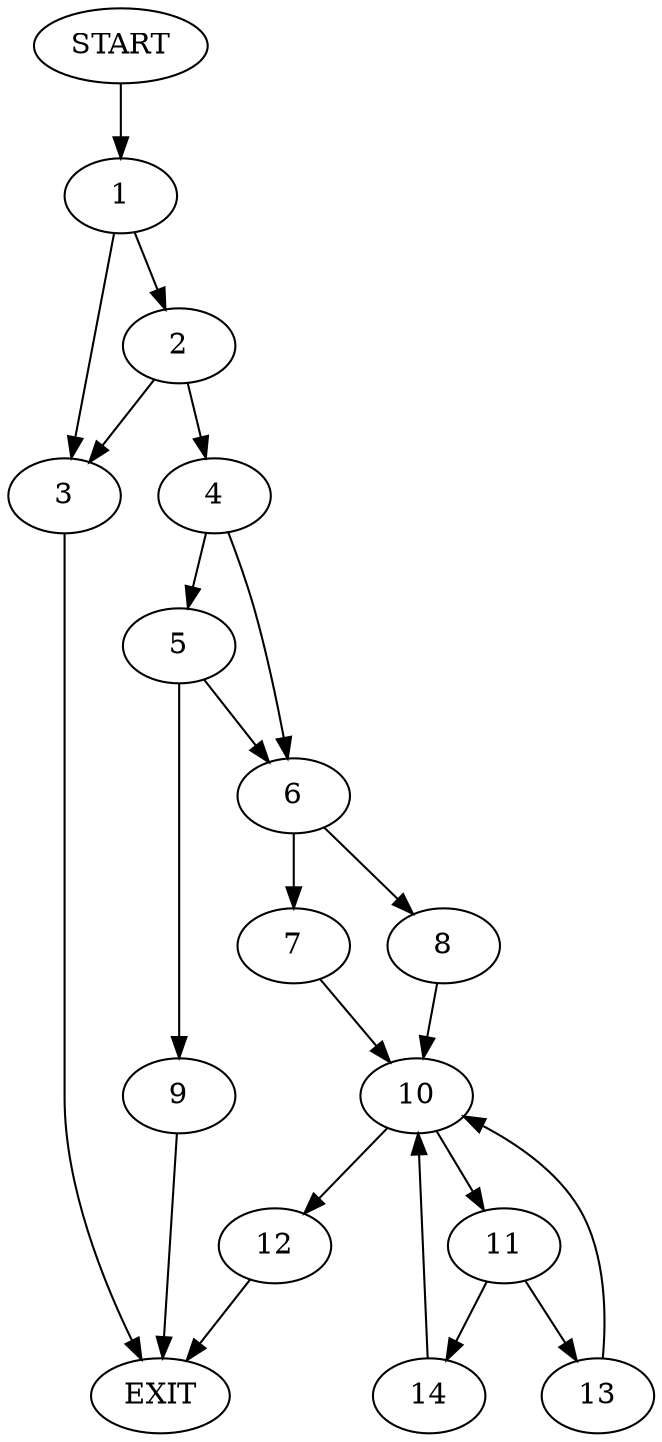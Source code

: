 digraph {
0 [label="START"]
15 [label="EXIT"]
0 -> 1
1 -> 2
1 -> 3
3 -> 15
2 -> 4
2 -> 3
4 -> 5
4 -> 6
6 -> 7
6 -> 8
5 -> 6
5 -> 9
9 -> 15
8 -> 10
7 -> 10
10 -> 11
10 -> 12
12 -> 15
11 -> 13
11 -> 14
13 -> 10
14 -> 10
}
